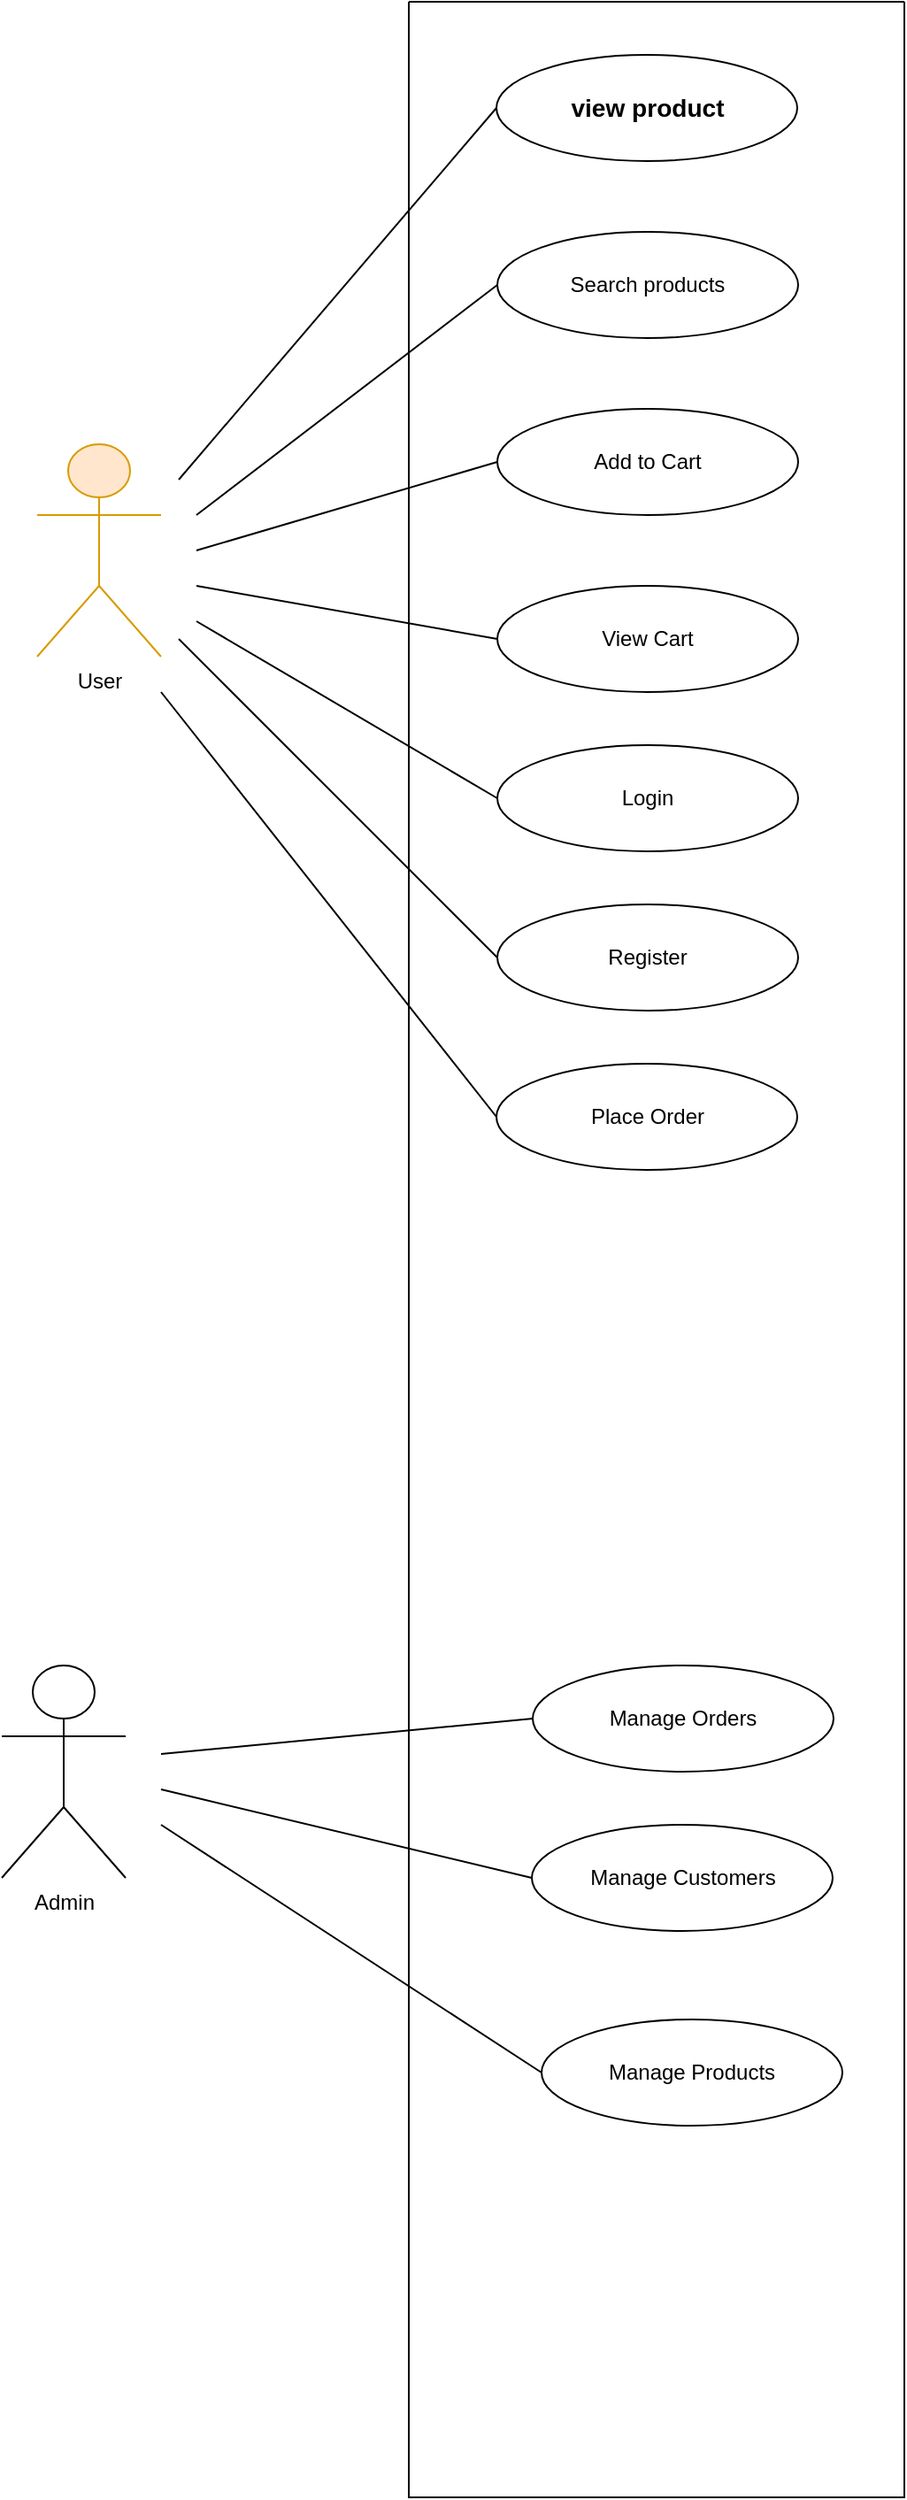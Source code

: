 <mxfile version="24.7.3" type="device">
  <diagram id="C5RBs43oDa-KdzZeNtuy" name="Page-1">
    <mxGraphModel dx="1615" dy="865" grid="1" gridSize="10" guides="1" tooltips="1" connect="1" arrows="1" fold="1" page="1" pageScale="1" pageWidth="827" pageHeight="1169" math="0" shadow="0">
      <root>
        <mxCell id="WIyWlLk6GJQsqaUBKTNV-0" />
        <mxCell id="WIyWlLk6GJQsqaUBKTNV-1" parent="WIyWlLk6GJQsqaUBKTNV-0" />
        <mxCell id="I830Mtel0ViA4OwcPWyJ-3" value="User" style="shape=umlActor;verticalLabelPosition=bottom;verticalAlign=top;html=1;outlineConnect=0;fillColor=#ffe6cc;strokeColor=#d79b00;" parent="WIyWlLk6GJQsqaUBKTNV-1" vertex="1">
          <mxGeometry x="80" y="290" width="70" height="120" as="geometry" />
        </mxCell>
        <mxCell id="I830Mtel0ViA4OwcPWyJ-4" value="" style="swimlane;startSize=0;" parent="WIyWlLk6GJQsqaUBKTNV-1" vertex="1">
          <mxGeometry x="290" y="40" width="280" height="1410" as="geometry" />
        </mxCell>
        <mxCell id="I830Mtel0ViA4OwcPWyJ-6" value="&lt;h3&gt;view product&lt;/h3&gt;" style="ellipse;whiteSpace=wrap;html=1;" parent="I830Mtel0ViA4OwcPWyJ-4" vertex="1">
          <mxGeometry x="49.5" y="30" width="170" height="60" as="geometry" />
        </mxCell>
        <mxCell id="I830Mtel0ViA4OwcPWyJ-7" value="Search products" style="ellipse;whiteSpace=wrap;html=1;" parent="I830Mtel0ViA4OwcPWyJ-4" vertex="1">
          <mxGeometry x="50" y="130" width="170" height="60" as="geometry" />
        </mxCell>
        <mxCell id="I830Mtel0ViA4OwcPWyJ-9" value="Add to Cart" style="ellipse;whiteSpace=wrap;html=1;" parent="I830Mtel0ViA4OwcPWyJ-4" vertex="1">
          <mxGeometry x="50" y="230" width="170" height="60" as="geometry" />
        </mxCell>
        <mxCell id="I830Mtel0ViA4OwcPWyJ-13" value="View Cart" style="ellipse;whiteSpace=wrap;html=1;" parent="I830Mtel0ViA4OwcPWyJ-4" vertex="1">
          <mxGeometry x="50" y="330" width="170" height="60" as="geometry" />
        </mxCell>
        <mxCell id="I830Mtel0ViA4OwcPWyJ-15" value="Login" style="ellipse;whiteSpace=wrap;html=1;" parent="I830Mtel0ViA4OwcPWyJ-4" vertex="1">
          <mxGeometry x="50" y="420" width="170" height="60" as="geometry" />
        </mxCell>
        <mxCell id="I830Mtel0ViA4OwcPWyJ-17" value="Register" style="ellipse;whiteSpace=wrap;html=1;" parent="I830Mtel0ViA4OwcPWyJ-4" vertex="1">
          <mxGeometry x="50" y="510" width="170" height="60" as="geometry" />
        </mxCell>
        <mxCell id="I830Mtel0ViA4OwcPWyJ-27" value="Place Order" style="ellipse;whiteSpace=wrap;html=1;" parent="I830Mtel0ViA4OwcPWyJ-4" vertex="1">
          <mxGeometry x="49.5" y="600" width="170" height="60" as="geometry" />
        </mxCell>
        <mxCell id="I830Mtel0ViA4OwcPWyJ-32" value="Manage Orders" style="ellipse;whiteSpace=wrap;html=1;" parent="I830Mtel0ViA4OwcPWyJ-4" vertex="1">
          <mxGeometry x="70" y="940" width="170" height="60" as="geometry" />
        </mxCell>
        <mxCell id="I830Mtel0ViA4OwcPWyJ-34" value="Manage Customers" style="ellipse;whiteSpace=wrap;html=1;" parent="I830Mtel0ViA4OwcPWyJ-4" vertex="1">
          <mxGeometry x="69.5" y="1030" width="170" height="60" as="geometry" />
        </mxCell>
        <mxCell id="I830Mtel0ViA4OwcPWyJ-38" value="Manage Products" style="ellipse;whiteSpace=wrap;html=1;" parent="I830Mtel0ViA4OwcPWyJ-4" vertex="1">
          <mxGeometry x="75" y="1140" width="170" height="60" as="geometry" />
        </mxCell>
        <mxCell id="I830Mtel0ViA4OwcPWyJ-21" value="" style="endArrow=none;html=1;rounded=0;exitX=0;exitY=0.5;exitDx=0;exitDy=0;" parent="WIyWlLk6GJQsqaUBKTNV-1" source="I830Mtel0ViA4OwcPWyJ-6" edge="1">
          <mxGeometry width="50" height="50" relative="1" as="geometry">
            <mxPoint x="410" y="370" as="sourcePoint" />
            <mxPoint x="160" y="310" as="targetPoint" />
          </mxGeometry>
        </mxCell>
        <mxCell id="I830Mtel0ViA4OwcPWyJ-22" value="" style="endArrow=none;html=1;rounded=0;entryX=0;entryY=0.5;entryDx=0;entryDy=0;" parent="WIyWlLk6GJQsqaUBKTNV-1" target="I830Mtel0ViA4OwcPWyJ-7" edge="1">
          <mxGeometry width="50" height="50" relative="1" as="geometry">
            <mxPoint x="170" y="330" as="sourcePoint" />
            <mxPoint x="460" y="270" as="targetPoint" />
          </mxGeometry>
        </mxCell>
        <mxCell id="I830Mtel0ViA4OwcPWyJ-23" value="" style="endArrow=none;html=1;rounded=0;entryX=0;entryY=0.5;entryDx=0;entryDy=0;" parent="WIyWlLk6GJQsqaUBKTNV-1" target="I830Mtel0ViA4OwcPWyJ-9" edge="1">
          <mxGeometry width="50" height="50" relative="1" as="geometry">
            <mxPoint x="170" y="350" as="sourcePoint" />
            <mxPoint x="460" y="270" as="targetPoint" />
          </mxGeometry>
        </mxCell>
        <mxCell id="I830Mtel0ViA4OwcPWyJ-24" value="" style="endArrow=none;html=1;rounded=0;entryX=0;entryY=0.5;entryDx=0;entryDy=0;" parent="WIyWlLk6GJQsqaUBKTNV-1" target="I830Mtel0ViA4OwcPWyJ-13" edge="1">
          <mxGeometry width="50" height="50" relative="1" as="geometry">
            <mxPoint x="170" y="370" as="sourcePoint" />
            <mxPoint x="460" y="270" as="targetPoint" />
          </mxGeometry>
        </mxCell>
        <mxCell id="I830Mtel0ViA4OwcPWyJ-25" value="" style="endArrow=none;html=1;rounded=0;entryX=0;entryY=0.5;entryDx=0;entryDy=0;" parent="WIyWlLk6GJQsqaUBKTNV-1" target="I830Mtel0ViA4OwcPWyJ-15" edge="1">
          <mxGeometry width="50" height="50" relative="1" as="geometry">
            <mxPoint x="170" y="390" as="sourcePoint" />
            <mxPoint x="460" y="360" as="targetPoint" />
          </mxGeometry>
        </mxCell>
        <mxCell id="I830Mtel0ViA4OwcPWyJ-26" value="" style="endArrow=none;html=1;rounded=0;entryX=0;entryY=0.5;entryDx=0;entryDy=0;" parent="WIyWlLk6GJQsqaUBKTNV-1" target="I830Mtel0ViA4OwcPWyJ-17" edge="1">
          <mxGeometry width="50" height="50" relative="1" as="geometry">
            <mxPoint x="160" y="400" as="sourcePoint" />
            <mxPoint x="460" y="360" as="targetPoint" />
          </mxGeometry>
        </mxCell>
        <mxCell id="I830Mtel0ViA4OwcPWyJ-29" value="" style="endArrow=none;html=1;rounded=0;entryX=0;entryY=0.5;entryDx=0;entryDy=0;" parent="WIyWlLk6GJQsqaUBKTNV-1" target="I830Mtel0ViA4OwcPWyJ-27" edge="1">
          <mxGeometry width="50" height="50" relative="1" as="geometry">
            <mxPoint x="150" y="430" as="sourcePoint" />
            <mxPoint x="460" y="560" as="targetPoint" />
          </mxGeometry>
        </mxCell>
        <mxCell id="I830Mtel0ViA4OwcPWyJ-30" value="Admin" style="shape=umlActor;verticalLabelPosition=bottom;verticalAlign=top;html=1;outlineConnect=0;" parent="WIyWlLk6GJQsqaUBKTNV-1" vertex="1">
          <mxGeometry x="60" y="980" width="70" height="120" as="geometry" />
        </mxCell>
        <mxCell id="I830Mtel0ViA4OwcPWyJ-36" value="" style="endArrow=none;html=1;rounded=0;exitX=0;exitY=0.5;exitDx=0;exitDy=0;" parent="WIyWlLk6GJQsqaUBKTNV-1" source="I830Mtel0ViA4OwcPWyJ-32" edge="1">
          <mxGeometry width="50" height="50" relative="1" as="geometry">
            <mxPoint x="430" y="1010" as="sourcePoint" />
            <mxPoint x="360" y="1010" as="targetPoint" />
            <Array as="points">
              <mxPoint x="150" y="1030" />
            </Array>
          </mxGeometry>
        </mxCell>
        <mxCell id="I830Mtel0ViA4OwcPWyJ-37" value="" style="endArrow=none;html=1;rounded=0;exitX=0;exitY=0.5;exitDx=0;exitDy=0;" parent="WIyWlLk6GJQsqaUBKTNV-1" source="I830Mtel0ViA4OwcPWyJ-34" edge="1">
          <mxGeometry width="50" height="50" relative="1" as="geometry">
            <mxPoint x="430" y="1010" as="sourcePoint" />
            <mxPoint x="150" y="1050" as="targetPoint" />
          </mxGeometry>
        </mxCell>
        <mxCell id="I830Mtel0ViA4OwcPWyJ-40" value="" style="endArrow=none;html=1;rounded=0;entryX=0;entryY=0.5;entryDx=0;entryDy=0;" parent="WIyWlLk6GJQsqaUBKTNV-1" target="I830Mtel0ViA4OwcPWyJ-38" edge="1">
          <mxGeometry width="50" height="50" relative="1" as="geometry">
            <mxPoint x="150" y="1070" as="sourcePoint" />
            <mxPoint x="500" y="1040" as="targetPoint" />
          </mxGeometry>
        </mxCell>
      </root>
    </mxGraphModel>
  </diagram>
</mxfile>
